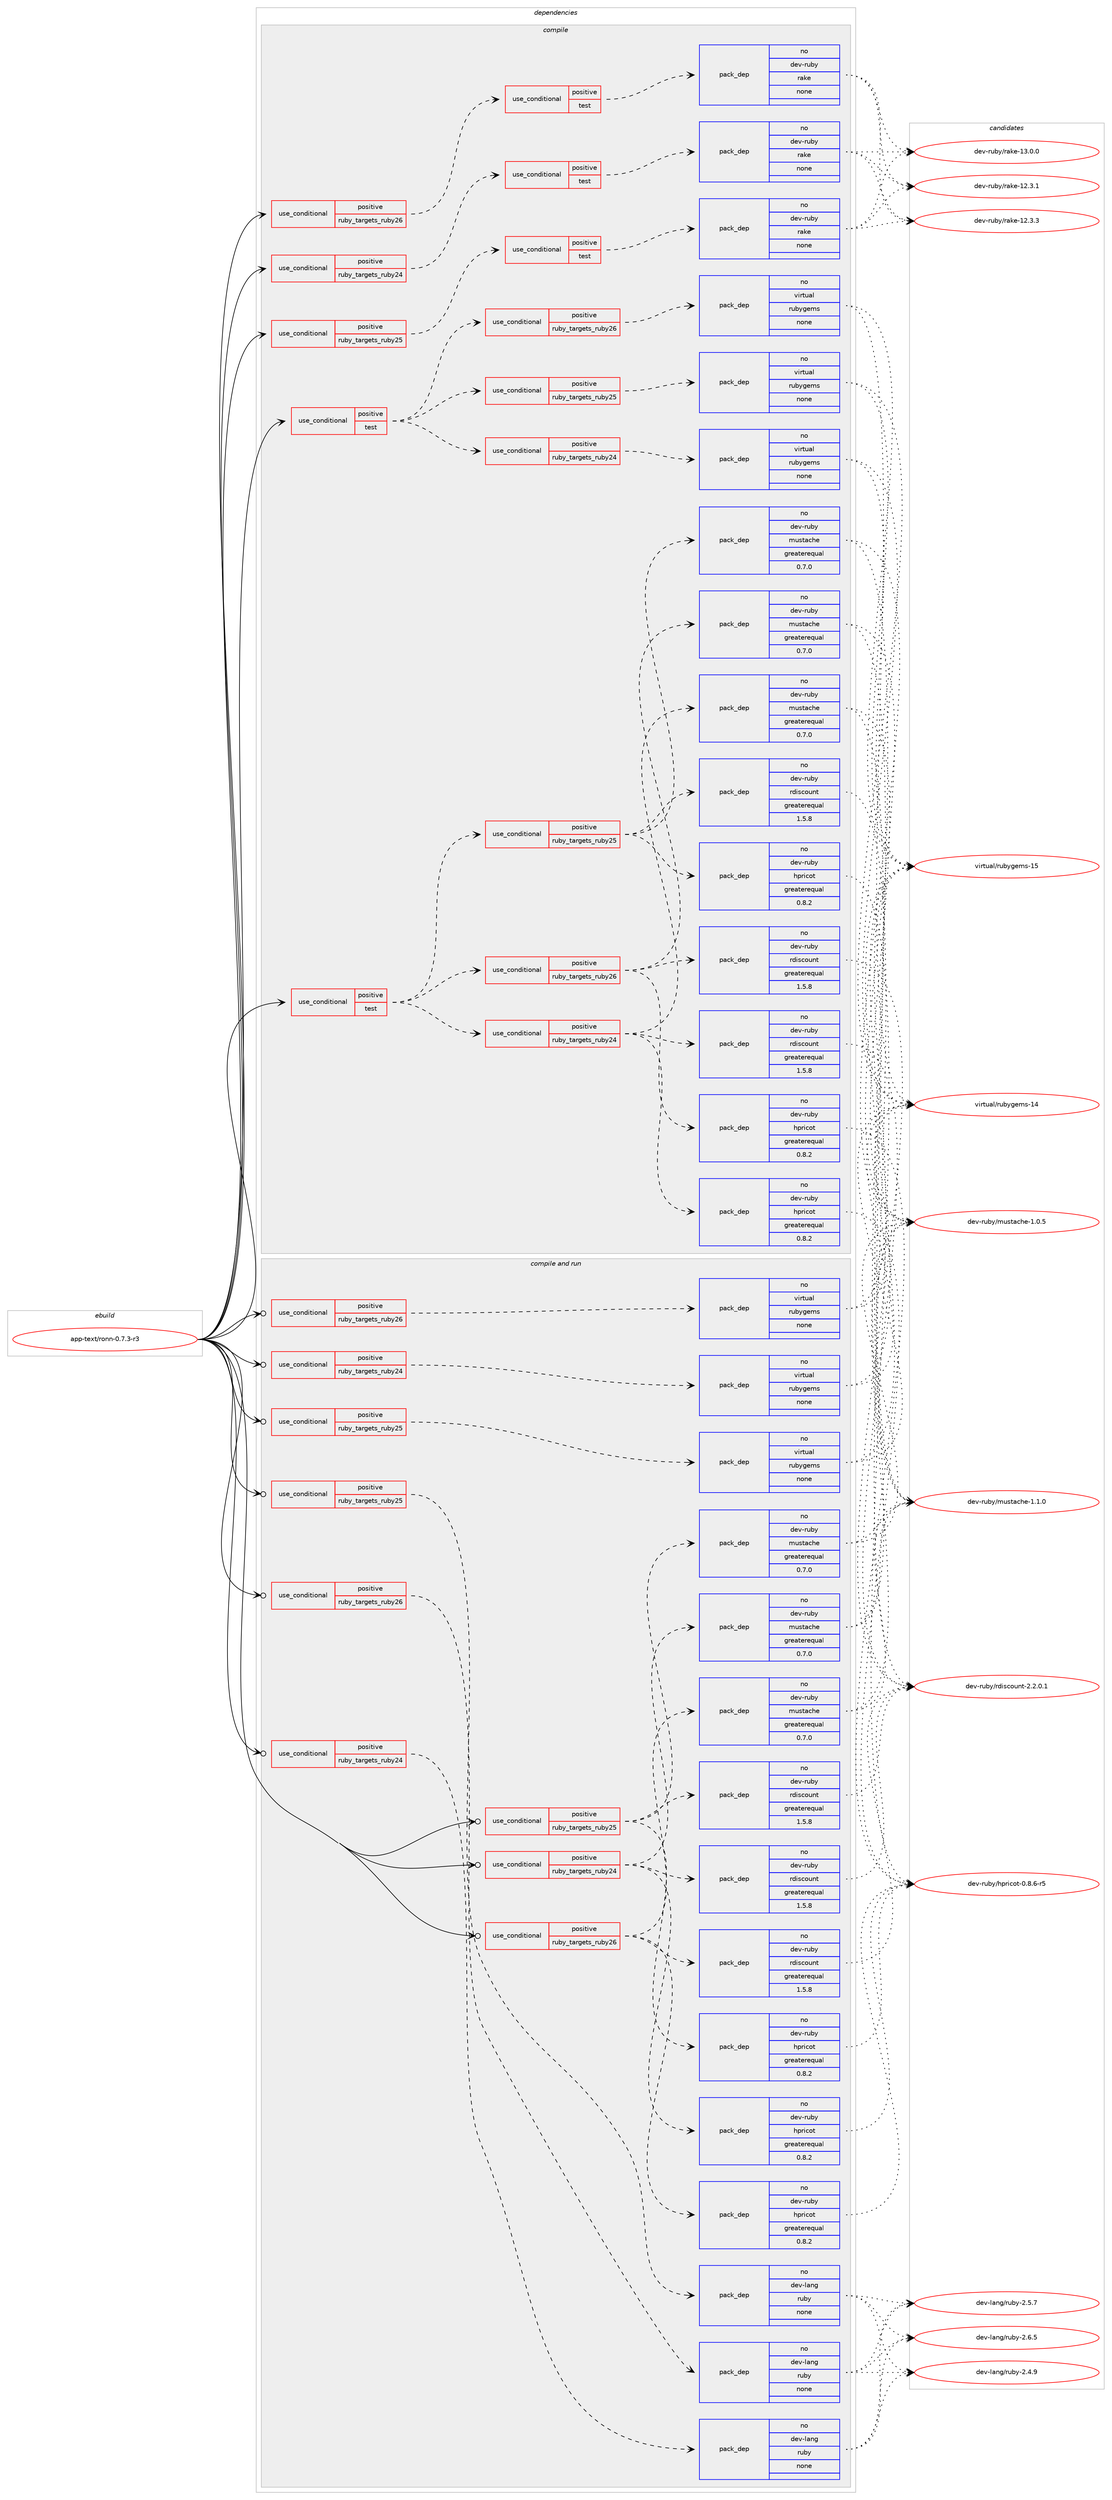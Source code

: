 digraph prolog {

# *************
# Graph options
# *************

newrank=true;
concentrate=true;
compound=true;
graph [rankdir=LR,fontname=Helvetica,fontsize=10,ranksep=1.5];#, ranksep=2.5, nodesep=0.2];
edge  [arrowhead=vee];
node  [fontname=Helvetica,fontsize=10];

# **********
# The ebuild
# **********

subgraph cluster_leftcol {
color=gray;
rank=same;
label=<<i>ebuild</i>>;
id [label="app-text/ronn-0.7.3-r3", color=red, width=4, href="../app-text/ronn-0.7.3-r3.svg"];
}

# ****************
# The dependencies
# ****************

subgraph cluster_midcol {
color=gray;
label=<<i>dependencies</i>>;
subgraph cluster_compile {
fillcolor="#eeeeee";
style=filled;
label=<<i>compile</i>>;
subgraph cond121851 {
dependency511852 [label=<<TABLE BORDER="0" CELLBORDER="1" CELLSPACING="0" CELLPADDING="4"><TR><TD ROWSPAN="3" CELLPADDING="10">use_conditional</TD></TR><TR><TD>positive</TD></TR><TR><TD>ruby_targets_ruby24</TD></TR></TABLE>>, shape=none, color=red];
subgraph cond121852 {
dependency511853 [label=<<TABLE BORDER="0" CELLBORDER="1" CELLSPACING="0" CELLPADDING="4"><TR><TD ROWSPAN="3" CELLPADDING="10">use_conditional</TD></TR><TR><TD>positive</TD></TR><TR><TD>test</TD></TR></TABLE>>, shape=none, color=red];
subgraph pack380730 {
dependency511854 [label=<<TABLE BORDER="0" CELLBORDER="1" CELLSPACING="0" CELLPADDING="4" WIDTH="220"><TR><TD ROWSPAN="6" CELLPADDING="30">pack_dep</TD></TR><TR><TD WIDTH="110">no</TD></TR><TR><TD>dev-ruby</TD></TR><TR><TD>rake</TD></TR><TR><TD>none</TD></TR><TR><TD></TD></TR></TABLE>>, shape=none, color=blue];
}
dependency511853:e -> dependency511854:w [weight=20,style="dashed",arrowhead="vee"];
}
dependency511852:e -> dependency511853:w [weight=20,style="dashed",arrowhead="vee"];
}
id:e -> dependency511852:w [weight=20,style="solid",arrowhead="vee"];
subgraph cond121853 {
dependency511855 [label=<<TABLE BORDER="0" CELLBORDER="1" CELLSPACING="0" CELLPADDING="4"><TR><TD ROWSPAN="3" CELLPADDING="10">use_conditional</TD></TR><TR><TD>positive</TD></TR><TR><TD>ruby_targets_ruby25</TD></TR></TABLE>>, shape=none, color=red];
subgraph cond121854 {
dependency511856 [label=<<TABLE BORDER="0" CELLBORDER="1" CELLSPACING="0" CELLPADDING="4"><TR><TD ROWSPAN="3" CELLPADDING="10">use_conditional</TD></TR><TR><TD>positive</TD></TR><TR><TD>test</TD></TR></TABLE>>, shape=none, color=red];
subgraph pack380731 {
dependency511857 [label=<<TABLE BORDER="0" CELLBORDER="1" CELLSPACING="0" CELLPADDING="4" WIDTH="220"><TR><TD ROWSPAN="6" CELLPADDING="30">pack_dep</TD></TR><TR><TD WIDTH="110">no</TD></TR><TR><TD>dev-ruby</TD></TR><TR><TD>rake</TD></TR><TR><TD>none</TD></TR><TR><TD></TD></TR></TABLE>>, shape=none, color=blue];
}
dependency511856:e -> dependency511857:w [weight=20,style="dashed",arrowhead="vee"];
}
dependency511855:e -> dependency511856:w [weight=20,style="dashed",arrowhead="vee"];
}
id:e -> dependency511855:w [weight=20,style="solid",arrowhead="vee"];
subgraph cond121855 {
dependency511858 [label=<<TABLE BORDER="0" CELLBORDER="1" CELLSPACING="0" CELLPADDING="4"><TR><TD ROWSPAN="3" CELLPADDING="10">use_conditional</TD></TR><TR><TD>positive</TD></TR><TR><TD>ruby_targets_ruby26</TD></TR></TABLE>>, shape=none, color=red];
subgraph cond121856 {
dependency511859 [label=<<TABLE BORDER="0" CELLBORDER="1" CELLSPACING="0" CELLPADDING="4"><TR><TD ROWSPAN="3" CELLPADDING="10">use_conditional</TD></TR><TR><TD>positive</TD></TR><TR><TD>test</TD></TR></TABLE>>, shape=none, color=red];
subgraph pack380732 {
dependency511860 [label=<<TABLE BORDER="0" CELLBORDER="1" CELLSPACING="0" CELLPADDING="4" WIDTH="220"><TR><TD ROWSPAN="6" CELLPADDING="30">pack_dep</TD></TR><TR><TD WIDTH="110">no</TD></TR><TR><TD>dev-ruby</TD></TR><TR><TD>rake</TD></TR><TR><TD>none</TD></TR><TR><TD></TD></TR></TABLE>>, shape=none, color=blue];
}
dependency511859:e -> dependency511860:w [weight=20,style="dashed",arrowhead="vee"];
}
dependency511858:e -> dependency511859:w [weight=20,style="dashed",arrowhead="vee"];
}
id:e -> dependency511858:w [weight=20,style="solid",arrowhead="vee"];
subgraph cond121857 {
dependency511861 [label=<<TABLE BORDER="0" CELLBORDER="1" CELLSPACING="0" CELLPADDING="4"><TR><TD ROWSPAN="3" CELLPADDING="10">use_conditional</TD></TR><TR><TD>positive</TD></TR><TR><TD>test</TD></TR></TABLE>>, shape=none, color=red];
subgraph cond121858 {
dependency511862 [label=<<TABLE BORDER="0" CELLBORDER="1" CELLSPACING="0" CELLPADDING="4"><TR><TD ROWSPAN="3" CELLPADDING="10">use_conditional</TD></TR><TR><TD>positive</TD></TR><TR><TD>ruby_targets_ruby24</TD></TR></TABLE>>, shape=none, color=red];
subgraph pack380733 {
dependency511863 [label=<<TABLE BORDER="0" CELLBORDER="1" CELLSPACING="0" CELLPADDING="4" WIDTH="220"><TR><TD ROWSPAN="6" CELLPADDING="30">pack_dep</TD></TR><TR><TD WIDTH="110">no</TD></TR><TR><TD>dev-ruby</TD></TR><TR><TD>hpricot</TD></TR><TR><TD>greaterequal</TD></TR><TR><TD>0.8.2</TD></TR></TABLE>>, shape=none, color=blue];
}
dependency511862:e -> dependency511863:w [weight=20,style="dashed",arrowhead="vee"];
subgraph pack380734 {
dependency511864 [label=<<TABLE BORDER="0" CELLBORDER="1" CELLSPACING="0" CELLPADDING="4" WIDTH="220"><TR><TD ROWSPAN="6" CELLPADDING="30">pack_dep</TD></TR><TR><TD WIDTH="110">no</TD></TR><TR><TD>dev-ruby</TD></TR><TR><TD>mustache</TD></TR><TR><TD>greaterequal</TD></TR><TR><TD>0.7.0</TD></TR></TABLE>>, shape=none, color=blue];
}
dependency511862:e -> dependency511864:w [weight=20,style="dashed",arrowhead="vee"];
subgraph pack380735 {
dependency511865 [label=<<TABLE BORDER="0" CELLBORDER="1" CELLSPACING="0" CELLPADDING="4" WIDTH="220"><TR><TD ROWSPAN="6" CELLPADDING="30">pack_dep</TD></TR><TR><TD WIDTH="110">no</TD></TR><TR><TD>dev-ruby</TD></TR><TR><TD>rdiscount</TD></TR><TR><TD>greaterequal</TD></TR><TR><TD>1.5.8</TD></TR></TABLE>>, shape=none, color=blue];
}
dependency511862:e -> dependency511865:w [weight=20,style="dashed",arrowhead="vee"];
}
dependency511861:e -> dependency511862:w [weight=20,style="dashed",arrowhead="vee"];
subgraph cond121859 {
dependency511866 [label=<<TABLE BORDER="0" CELLBORDER="1" CELLSPACING="0" CELLPADDING="4"><TR><TD ROWSPAN="3" CELLPADDING="10">use_conditional</TD></TR><TR><TD>positive</TD></TR><TR><TD>ruby_targets_ruby25</TD></TR></TABLE>>, shape=none, color=red];
subgraph pack380736 {
dependency511867 [label=<<TABLE BORDER="0" CELLBORDER="1" CELLSPACING="0" CELLPADDING="4" WIDTH="220"><TR><TD ROWSPAN="6" CELLPADDING="30">pack_dep</TD></TR><TR><TD WIDTH="110">no</TD></TR><TR><TD>dev-ruby</TD></TR><TR><TD>hpricot</TD></TR><TR><TD>greaterequal</TD></TR><TR><TD>0.8.2</TD></TR></TABLE>>, shape=none, color=blue];
}
dependency511866:e -> dependency511867:w [weight=20,style="dashed",arrowhead="vee"];
subgraph pack380737 {
dependency511868 [label=<<TABLE BORDER="0" CELLBORDER="1" CELLSPACING="0" CELLPADDING="4" WIDTH="220"><TR><TD ROWSPAN="6" CELLPADDING="30">pack_dep</TD></TR><TR><TD WIDTH="110">no</TD></TR><TR><TD>dev-ruby</TD></TR><TR><TD>mustache</TD></TR><TR><TD>greaterequal</TD></TR><TR><TD>0.7.0</TD></TR></TABLE>>, shape=none, color=blue];
}
dependency511866:e -> dependency511868:w [weight=20,style="dashed",arrowhead="vee"];
subgraph pack380738 {
dependency511869 [label=<<TABLE BORDER="0" CELLBORDER="1" CELLSPACING="0" CELLPADDING="4" WIDTH="220"><TR><TD ROWSPAN="6" CELLPADDING="30">pack_dep</TD></TR><TR><TD WIDTH="110">no</TD></TR><TR><TD>dev-ruby</TD></TR><TR><TD>rdiscount</TD></TR><TR><TD>greaterequal</TD></TR><TR><TD>1.5.8</TD></TR></TABLE>>, shape=none, color=blue];
}
dependency511866:e -> dependency511869:w [weight=20,style="dashed",arrowhead="vee"];
}
dependency511861:e -> dependency511866:w [weight=20,style="dashed",arrowhead="vee"];
subgraph cond121860 {
dependency511870 [label=<<TABLE BORDER="0" CELLBORDER="1" CELLSPACING="0" CELLPADDING="4"><TR><TD ROWSPAN="3" CELLPADDING="10">use_conditional</TD></TR><TR><TD>positive</TD></TR><TR><TD>ruby_targets_ruby26</TD></TR></TABLE>>, shape=none, color=red];
subgraph pack380739 {
dependency511871 [label=<<TABLE BORDER="0" CELLBORDER="1" CELLSPACING="0" CELLPADDING="4" WIDTH="220"><TR><TD ROWSPAN="6" CELLPADDING="30">pack_dep</TD></TR><TR><TD WIDTH="110">no</TD></TR><TR><TD>dev-ruby</TD></TR><TR><TD>hpricot</TD></TR><TR><TD>greaterequal</TD></TR><TR><TD>0.8.2</TD></TR></TABLE>>, shape=none, color=blue];
}
dependency511870:e -> dependency511871:w [weight=20,style="dashed",arrowhead="vee"];
subgraph pack380740 {
dependency511872 [label=<<TABLE BORDER="0" CELLBORDER="1" CELLSPACING="0" CELLPADDING="4" WIDTH="220"><TR><TD ROWSPAN="6" CELLPADDING="30">pack_dep</TD></TR><TR><TD WIDTH="110">no</TD></TR><TR><TD>dev-ruby</TD></TR><TR><TD>mustache</TD></TR><TR><TD>greaterequal</TD></TR><TR><TD>0.7.0</TD></TR></TABLE>>, shape=none, color=blue];
}
dependency511870:e -> dependency511872:w [weight=20,style="dashed",arrowhead="vee"];
subgraph pack380741 {
dependency511873 [label=<<TABLE BORDER="0" CELLBORDER="1" CELLSPACING="0" CELLPADDING="4" WIDTH="220"><TR><TD ROWSPAN="6" CELLPADDING="30">pack_dep</TD></TR><TR><TD WIDTH="110">no</TD></TR><TR><TD>dev-ruby</TD></TR><TR><TD>rdiscount</TD></TR><TR><TD>greaterequal</TD></TR><TR><TD>1.5.8</TD></TR></TABLE>>, shape=none, color=blue];
}
dependency511870:e -> dependency511873:w [weight=20,style="dashed",arrowhead="vee"];
}
dependency511861:e -> dependency511870:w [weight=20,style="dashed",arrowhead="vee"];
}
id:e -> dependency511861:w [weight=20,style="solid",arrowhead="vee"];
subgraph cond121861 {
dependency511874 [label=<<TABLE BORDER="0" CELLBORDER="1" CELLSPACING="0" CELLPADDING="4"><TR><TD ROWSPAN="3" CELLPADDING="10">use_conditional</TD></TR><TR><TD>positive</TD></TR><TR><TD>test</TD></TR></TABLE>>, shape=none, color=red];
subgraph cond121862 {
dependency511875 [label=<<TABLE BORDER="0" CELLBORDER="1" CELLSPACING="0" CELLPADDING="4"><TR><TD ROWSPAN="3" CELLPADDING="10">use_conditional</TD></TR><TR><TD>positive</TD></TR><TR><TD>ruby_targets_ruby24</TD></TR></TABLE>>, shape=none, color=red];
subgraph pack380742 {
dependency511876 [label=<<TABLE BORDER="0" CELLBORDER="1" CELLSPACING="0" CELLPADDING="4" WIDTH="220"><TR><TD ROWSPAN="6" CELLPADDING="30">pack_dep</TD></TR><TR><TD WIDTH="110">no</TD></TR><TR><TD>virtual</TD></TR><TR><TD>rubygems</TD></TR><TR><TD>none</TD></TR><TR><TD></TD></TR></TABLE>>, shape=none, color=blue];
}
dependency511875:e -> dependency511876:w [weight=20,style="dashed",arrowhead="vee"];
}
dependency511874:e -> dependency511875:w [weight=20,style="dashed",arrowhead="vee"];
subgraph cond121863 {
dependency511877 [label=<<TABLE BORDER="0" CELLBORDER="1" CELLSPACING="0" CELLPADDING="4"><TR><TD ROWSPAN="3" CELLPADDING="10">use_conditional</TD></TR><TR><TD>positive</TD></TR><TR><TD>ruby_targets_ruby25</TD></TR></TABLE>>, shape=none, color=red];
subgraph pack380743 {
dependency511878 [label=<<TABLE BORDER="0" CELLBORDER="1" CELLSPACING="0" CELLPADDING="4" WIDTH="220"><TR><TD ROWSPAN="6" CELLPADDING="30">pack_dep</TD></TR><TR><TD WIDTH="110">no</TD></TR><TR><TD>virtual</TD></TR><TR><TD>rubygems</TD></TR><TR><TD>none</TD></TR><TR><TD></TD></TR></TABLE>>, shape=none, color=blue];
}
dependency511877:e -> dependency511878:w [weight=20,style="dashed",arrowhead="vee"];
}
dependency511874:e -> dependency511877:w [weight=20,style="dashed",arrowhead="vee"];
subgraph cond121864 {
dependency511879 [label=<<TABLE BORDER="0" CELLBORDER="1" CELLSPACING="0" CELLPADDING="4"><TR><TD ROWSPAN="3" CELLPADDING="10">use_conditional</TD></TR><TR><TD>positive</TD></TR><TR><TD>ruby_targets_ruby26</TD></TR></TABLE>>, shape=none, color=red];
subgraph pack380744 {
dependency511880 [label=<<TABLE BORDER="0" CELLBORDER="1" CELLSPACING="0" CELLPADDING="4" WIDTH="220"><TR><TD ROWSPAN="6" CELLPADDING="30">pack_dep</TD></TR><TR><TD WIDTH="110">no</TD></TR><TR><TD>virtual</TD></TR><TR><TD>rubygems</TD></TR><TR><TD>none</TD></TR><TR><TD></TD></TR></TABLE>>, shape=none, color=blue];
}
dependency511879:e -> dependency511880:w [weight=20,style="dashed",arrowhead="vee"];
}
dependency511874:e -> dependency511879:w [weight=20,style="dashed",arrowhead="vee"];
}
id:e -> dependency511874:w [weight=20,style="solid",arrowhead="vee"];
}
subgraph cluster_compileandrun {
fillcolor="#eeeeee";
style=filled;
label=<<i>compile and run</i>>;
subgraph cond121865 {
dependency511881 [label=<<TABLE BORDER="0" CELLBORDER="1" CELLSPACING="0" CELLPADDING="4"><TR><TD ROWSPAN="3" CELLPADDING="10">use_conditional</TD></TR><TR><TD>positive</TD></TR><TR><TD>ruby_targets_ruby24</TD></TR></TABLE>>, shape=none, color=red];
subgraph pack380745 {
dependency511882 [label=<<TABLE BORDER="0" CELLBORDER="1" CELLSPACING="0" CELLPADDING="4" WIDTH="220"><TR><TD ROWSPAN="6" CELLPADDING="30">pack_dep</TD></TR><TR><TD WIDTH="110">no</TD></TR><TR><TD>dev-lang</TD></TR><TR><TD>ruby</TD></TR><TR><TD>none</TD></TR><TR><TD></TD></TR></TABLE>>, shape=none, color=blue];
}
dependency511881:e -> dependency511882:w [weight=20,style="dashed",arrowhead="vee"];
}
id:e -> dependency511881:w [weight=20,style="solid",arrowhead="odotvee"];
subgraph cond121866 {
dependency511883 [label=<<TABLE BORDER="0" CELLBORDER="1" CELLSPACING="0" CELLPADDING="4"><TR><TD ROWSPAN="3" CELLPADDING="10">use_conditional</TD></TR><TR><TD>positive</TD></TR><TR><TD>ruby_targets_ruby24</TD></TR></TABLE>>, shape=none, color=red];
subgraph pack380746 {
dependency511884 [label=<<TABLE BORDER="0" CELLBORDER="1" CELLSPACING="0" CELLPADDING="4" WIDTH="220"><TR><TD ROWSPAN="6" CELLPADDING="30">pack_dep</TD></TR><TR><TD WIDTH="110">no</TD></TR><TR><TD>dev-ruby</TD></TR><TR><TD>hpricot</TD></TR><TR><TD>greaterequal</TD></TR><TR><TD>0.8.2</TD></TR></TABLE>>, shape=none, color=blue];
}
dependency511883:e -> dependency511884:w [weight=20,style="dashed",arrowhead="vee"];
subgraph pack380747 {
dependency511885 [label=<<TABLE BORDER="0" CELLBORDER="1" CELLSPACING="0" CELLPADDING="4" WIDTH="220"><TR><TD ROWSPAN="6" CELLPADDING="30">pack_dep</TD></TR><TR><TD WIDTH="110">no</TD></TR><TR><TD>dev-ruby</TD></TR><TR><TD>mustache</TD></TR><TR><TD>greaterequal</TD></TR><TR><TD>0.7.0</TD></TR></TABLE>>, shape=none, color=blue];
}
dependency511883:e -> dependency511885:w [weight=20,style="dashed",arrowhead="vee"];
subgraph pack380748 {
dependency511886 [label=<<TABLE BORDER="0" CELLBORDER="1" CELLSPACING="0" CELLPADDING="4" WIDTH="220"><TR><TD ROWSPAN="6" CELLPADDING="30">pack_dep</TD></TR><TR><TD WIDTH="110">no</TD></TR><TR><TD>dev-ruby</TD></TR><TR><TD>rdiscount</TD></TR><TR><TD>greaterequal</TD></TR><TR><TD>1.5.8</TD></TR></TABLE>>, shape=none, color=blue];
}
dependency511883:e -> dependency511886:w [weight=20,style="dashed",arrowhead="vee"];
}
id:e -> dependency511883:w [weight=20,style="solid",arrowhead="odotvee"];
subgraph cond121867 {
dependency511887 [label=<<TABLE BORDER="0" CELLBORDER="1" CELLSPACING="0" CELLPADDING="4"><TR><TD ROWSPAN="3" CELLPADDING="10">use_conditional</TD></TR><TR><TD>positive</TD></TR><TR><TD>ruby_targets_ruby24</TD></TR></TABLE>>, shape=none, color=red];
subgraph pack380749 {
dependency511888 [label=<<TABLE BORDER="0" CELLBORDER="1" CELLSPACING="0" CELLPADDING="4" WIDTH="220"><TR><TD ROWSPAN="6" CELLPADDING="30">pack_dep</TD></TR><TR><TD WIDTH="110">no</TD></TR><TR><TD>virtual</TD></TR><TR><TD>rubygems</TD></TR><TR><TD>none</TD></TR><TR><TD></TD></TR></TABLE>>, shape=none, color=blue];
}
dependency511887:e -> dependency511888:w [weight=20,style="dashed",arrowhead="vee"];
}
id:e -> dependency511887:w [weight=20,style="solid",arrowhead="odotvee"];
subgraph cond121868 {
dependency511889 [label=<<TABLE BORDER="0" CELLBORDER="1" CELLSPACING="0" CELLPADDING="4"><TR><TD ROWSPAN="3" CELLPADDING="10">use_conditional</TD></TR><TR><TD>positive</TD></TR><TR><TD>ruby_targets_ruby25</TD></TR></TABLE>>, shape=none, color=red];
subgraph pack380750 {
dependency511890 [label=<<TABLE BORDER="0" CELLBORDER="1" CELLSPACING="0" CELLPADDING="4" WIDTH="220"><TR><TD ROWSPAN="6" CELLPADDING="30">pack_dep</TD></TR><TR><TD WIDTH="110">no</TD></TR><TR><TD>dev-lang</TD></TR><TR><TD>ruby</TD></TR><TR><TD>none</TD></TR><TR><TD></TD></TR></TABLE>>, shape=none, color=blue];
}
dependency511889:e -> dependency511890:w [weight=20,style="dashed",arrowhead="vee"];
}
id:e -> dependency511889:w [weight=20,style="solid",arrowhead="odotvee"];
subgraph cond121869 {
dependency511891 [label=<<TABLE BORDER="0" CELLBORDER="1" CELLSPACING="0" CELLPADDING="4"><TR><TD ROWSPAN="3" CELLPADDING="10">use_conditional</TD></TR><TR><TD>positive</TD></TR><TR><TD>ruby_targets_ruby25</TD></TR></TABLE>>, shape=none, color=red];
subgraph pack380751 {
dependency511892 [label=<<TABLE BORDER="0" CELLBORDER="1" CELLSPACING="0" CELLPADDING="4" WIDTH="220"><TR><TD ROWSPAN="6" CELLPADDING="30">pack_dep</TD></TR><TR><TD WIDTH="110">no</TD></TR><TR><TD>dev-ruby</TD></TR><TR><TD>hpricot</TD></TR><TR><TD>greaterequal</TD></TR><TR><TD>0.8.2</TD></TR></TABLE>>, shape=none, color=blue];
}
dependency511891:e -> dependency511892:w [weight=20,style="dashed",arrowhead="vee"];
subgraph pack380752 {
dependency511893 [label=<<TABLE BORDER="0" CELLBORDER="1" CELLSPACING="0" CELLPADDING="4" WIDTH="220"><TR><TD ROWSPAN="6" CELLPADDING="30">pack_dep</TD></TR><TR><TD WIDTH="110">no</TD></TR><TR><TD>dev-ruby</TD></TR><TR><TD>mustache</TD></TR><TR><TD>greaterequal</TD></TR><TR><TD>0.7.0</TD></TR></TABLE>>, shape=none, color=blue];
}
dependency511891:e -> dependency511893:w [weight=20,style="dashed",arrowhead="vee"];
subgraph pack380753 {
dependency511894 [label=<<TABLE BORDER="0" CELLBORDER="1" CELLSPACING="0" CELLPADDING="4" WIDTH="220"><TR><TD ROWSPAN="6" CELLPADDING="30">pack_dep</TD></TR><TR><TD WIDTH="110">no</TD></TR><TR><TD>dev-ruby</TD></TR><TR><TD>rdiscount</TD></TR><TR><TD>greaterequal</TD></TR><TR><TD>1.5.8</TD></TR></TABLE>>, shape=none, color=blue];
}
dependency511891:e -> dependency511894:w [weight=20,style="dashed",arrowhead="vee"];
}
id:e -> dependency511891:w [weight=20,style="solid",arrowhead="odotvee"];
subgraph cond121870 {
dependency511895 [label=<<TABLE BORDER="0" CELLBORDER="1" CELLSPACING="0" CELLPADDING="4"><TR><TD ROWSPAN="3" CELLPADDING="10">use_conditional</TD></TR><TR><TD>positive</TD></TR><TR><TD>ruby_targets_ruby25</TD></TR></TABLE>>, shape=none, color=red];
subgraph pack380754 {
dependency511896 [label=<<TABLE BORDER="0" CELLBORDER="1" CELLSPACING="0" CELLPADDING="4" WIDTH="220"><TR><TD ROWSPAN="6" CELLPADDING="30">pack_dep</TD></TR><TR><TD WIDTH="110">no</TD></TR><TR><TD>virtual</TD></TR><TR><TD>rubygems</TD></TR><TR><TD>none</TD></TR><TR><TD></TD></TR></TABLE>>, shape=none, color=blue];
}
dependency511895:e -> dependency511896:w [weight=20,style="dashed",arrowhead="vee"];
}
id:e -> dependency511895:w [weight=20,style="solid",arrowhead="odotvee"];
subgraph cond121871 {
dependency511897 [label=<<TABLE BORDER="0" CELLBORDER="1" CELLSPACING="0" CELLPADDING="4"><TR><TD ROWSPAN="3" CELLPADDING="10">use_conditional</TD></TR><TR><TD>positive</TD></TR><TR><TD>ruby_targets_ruby26</TD></TR></TABLE>>, shape=none, color=red];
subgraph pack380755 {
dependency511898 [label=<<TABLE BORDER="0" CELLBORDER="1" CELLSPACING="0" CELLPADDING="4" WIDTH="220"><TR><TD ROWSPAN="6" CELLPADDING="30">pack_dep</TD></TR><TR><TD WIDTH="110">no</TD></TR><TR><TD>dev-lang</TD></TR><TR><TD>ruby</TD></TR><TR><TD>none</TD></TR><TR><TD></TD></TR></TABLE>>, shape=none, color=blue];
}
dependency511897:e -> dependency511898:w [weight=20,style="dashed",arrowhead="vee"];
}
id:e -> dependency511897:w [weight=20,style="solid",arrowhead="odotvee"];
subgraph cond121872 {
dependency511899 [label=<<TABLE BORDER="0" CELLBORDER="1" CELLSPACING="0" CELLPADDING="4"><TR><TD ROWSPAN="3" CELLPADDING="10">use_conditional</TD></TR><TR><TD>positive</TD></TR><TR><TD>ruby_targets_ruby26</TD></TR></TABLE>>, shape=none, color=red];
subgraph pack380756 {
dependency511900 [label=<<TABLE BORDER="0" CELLBORDER="1" CELLSPACING="0" CELLPADDING="4" WIDTH="220"><TR><TD ROWSPAN="6" CELLPADDING="30">pack_dep</TD></TR><TR><TD WIDTH="110">no</TD></TR><TR><TD>dev-ruby</TD></TR><TR><TD>hpricot</TD></TR><TR><TD>greaterequal</TD></TR><TR><TD>0.8.2</TD></TR></TABLE>>, shape=none, color=blue];
}
dependency511899:e -> dependency511900:w [weight=20,style="dashed",arrowhead="vee"];
subgraph pack380757 {
dependency511901 [label=<<TABLE BORDER="0" CELLBORDER="1" CELLSPACING="0" CELLPADDING="4" WIDTH="220"><TR><TD ROWSPAN="6" CELLPADDING="30">pack_dep</TD></TR><TR><TD WIDTH="110">no</TD></TR><TR><TD>dev-ruby</TD></TR><TR><TD>mustache</TD></TR><TR><TD>greaterequal</TD></TR><TR><TD>0.7.0</TD></TR></TABLE>>, shape=none, color=blue];
}
dependency511899:e -> dependency511901:w [weight=20,style="dashed",arrowhead="vee"];
subgraph pack380758 {
dependency511902 [label=<<TABLE BORDER="0" CELLBORDER="1" CELLSPACING="0" CELLPADDING="4" WIDTH="220"><TR><TD ROWSPAN="6" CELLPADDING="30">pack_dep</TD></TR><TR><TD WIDTH="110">no</TD></TR><TR><TD>dev-ruby</TD></TR><TR><TD>rdiscount</TD></TR><TR><TD>greaterequal</TD></TR><TR><TD>1.5.8</TD></TR></TABLE>>, shape=none, color=blue];
}
dependency511899:e -> dependency511902:w [weight=20,style="dashed",arrowhead="vee"];
}
id:e -> dependency511899:w [weight=20,style="solid",arrowhead="odotvee"];
subgraph cond121873 {
dependency511903 [label=<<TABLE BORDER="0" CELLBORDER="1" CELLSPACING="0" CELLPADDING="4"><TR><TD ROWSPAN="3" CELLPADDING="10">use_conditional</TD></TR><TR><TD>positive</TD></TR><TR><TD>ruby_targets_ruby26</TD></TR></TABLE>>, shape=none, color=red];
subgraph pack380759 {
dependency511904 [label=<<TABLE BORDER="0" CELLBORDER="1" CELLSPACING="0" CELLPADDING="4" WIDTH="220"><TR><TD ROWSPAN="6" CELLPADDING="30">pack_dep</TD></TR><TR><TD WIDTH="110">no</TD></TR><TR><TD>virtual</TD></TR><TR><TD>rubygems</TD></TR><TR><TD>none</TD></TR><TR><TD></TD></TR></TABLE>>, shape=none, color=blue];
}
dependency511903:e -> dependency511904:w [weight=20,style="dashed",arrowhead="vee"];
}
id:e -> dependency511903:w [weight=20,style="solid",arrowhead="odotvee"];
}
subgraph cluster_run {
fillcolor="#eeeeee";
style=filled;
label=<<i>run</i>>;
}
}

# **************
# The candidates
# **************

subgraph cluster_choices {
rank=same;
color=gray;
label=<<i>candidates</i>>;

subgraph choice380730 {
color=black;
nodesep=1;
choice1001011184511411798121471149710710145495046514649 [label="dev-ruby/rake-12.3.1", color=red, width=4,href="../dev-ruby/rake-12.3.1.svg"];
choice1001011184511411798121471149710710145495046514651 [label="dev-ruby/rake-12.3.3", color=red, width=4,href="../dev-ruby/rake-12.3.3.svg"];
choice1001011184511411798121471149710710145495146484648 [label="dev-ruby/rake-13.0.0", color=red, width=4,href="../dev-ruby/rake-13.0.0.svg"];
dependency511854:e -> choice1001011184511411798121471149710710145495046514649:w [style=dotted,weight="100"];
dependency511854:e -> choice1001011184511411798121471149710710145495046514651:w [style=dotted,weight="100"];
dependency511854:e -> choice1001011184511411798121471149710710145495146484648:w [style=dotted,weight="100"];
}
subgraph choice380731 {
color=black;
nodesep=1;
choice1001011184511411798121471149710710145495046514649 [label="dev-ruby/rake-12.3.1", color=red, width=4,href="../dev-ruby/rake-12.3.1.svg"];
choice1001011184511411798121471149710710145495046514651 [label="dev-ruby/rake-12.3.3", color=red, width=4,href="../dev-ruby/rake-12.3.3.svg"];
choice1001011184511411798121471149710710145495146484648 [label="dev-ruby/rake-13.0.0", color=red, width=4,href="../dev-ruby/rake-13.0.0.svg"];
dependency511857:e -> choice1001011184511411798121471149710710145495046514649:w [style=dotted,weight="100"];
dependency511857:e -> choice1001011184511411798121471149710710145495046514651:w [style=dotted,weight="100"];
dependency511857:e -> choice1001011184511411798121471149710710145495146484648:w [style=dotted,weight="100"];
}
subgraph choice380732 {
color=black;
nodesep=1;
choice1001011184511411798121471149710710145495046514649 [label="dev-ruby/rake-12.3.1", color=red, width=4,href="../dev-ruby/rake-12.3.1.svg"];
choice1001011184511411798121471149710710145495046514651 [label="dev-ruby/rake-12.3.3", color=red, width=4,href="../dev-ruby/rake-12.3.3.svg"];
choice1001011184511411798121471149710710145495146484648 [label="dev-ruby/rake-13.0.0", color=red, width=4,href="../dev-ruby/rake-13.0.0.svg"];
dependency511860:e -> choice1001011184511411798121471149710710145495046514649:w [style=dotted,weight="100"];
dependency511860:e -> choice1001011184511411798121471149710710145495046514651:w [style=dotted,weight="100"];
dependency511860:e -> choice1001011184511411798121471149710710145495146484648:w [style=dotted,weight="100"];
}
subgraph choice380733 {
color=black;
nodesep=1;
choice100101118451141179812147104112114105991111164548465646544511453 [label="dev-ruby/hpricot-0.8.6-r5", color=red, width=4,href="../dev-ruby/hpricot-0.8.6-r5.svg"];
dependency511863:e -> choice100101118451141179812147104112114105991111164548465646544511453:w [style=dotted,weight="100"];
}
subgraph choice380734 {
color=black;
nodesep=1;
choice1001011184511411798121471091171151169799104101454946484653 [label="dev-ruby/mustache-1.0.5", color=red, width=4,href="../dev-ruby/mustache-1.0.5.svg"];
choice1001011184511411798121471091171151169799104101454946494648 [label="dev-ruby/mustache-1.1.0", color=red, width=4,href="../dev-ruby/mustache-1.1.0.svg"];
dependency511864:e -> choice1001011184511411798121471091171151169799104101454946484653:w [style=dotted,weight="100"];
dependency511864:e -> choice1001011184511411798121471091171151169799104101454946494648:w [style=dotted,weight="100"];
}
subgraph choice380735 {
color=black;
nodesep=1;
choice100101118451141179812147114100105115991111171101164550465046484649 [label="dev-ruby/rdiscount-2.2.0.1", color=red, width=4,href="../dev-ruby/rdiscount-2.2.0.1.svg"];
dependency511865:e -> choice100101118451141179812147114100105115991111171101164550465046484649:w [style=dotted,weight="100"];
}
subgraph choice380736 {
color=black;
nodesep=1;
choice100101118451141179812147104112114105991111164548465646544511453 [label="dev-ruby/hpricot-0.8.6-r5", color=red, width=4,href="../dev-ruby/hpricot-0.8.6-r5.svg"];
dependency511867:e -> choice100101118451141179812147104112114105991111164548465646544511453:w [style=dotted,weight="100"];
}
subgraph choice380737 {
color=black;
nodesep=1;
choice1001011184511411798121471091171151169799104101454946484653 [label="dev-ruby/mustache-1.0.5", color=red, width=4,href="../dev-ruby/mustache-1.0.5.svg"];
choice1001011184511411798121471091171151169799104101454946494648 [label="dev-ruby/mustache-1.1.0", color=red, width=4,href="../dev-ruby/mustache-1.1.0.svg"];
dependency511868:e -> choice1001011184511411798121471091171151169799104101454946484653:w [style=dotted,weight="100"];
dependency511868:e -> choice1001011184511411798121471091171151169799104101454946494648:w [style=dotted,weight="100"];
}
subgraph choice380738 {
color=black;
nodesep=1;
choice100101118451141179812147114100105115991111171101164550465046484649 [label="dev-ruby/rdiscount-2.2.0.1", color=red, width=4,href="../dev-ruby/rdiscount-2.2.0.1.svg"];
dependency511869:e -> choice100101118451141179812147114100105115991111171101164550465046484649:w [style=dotted,weight="100"];
}
subgraph choice380739 {
color=black;
nodesep=1;
choice100101118451141179812147104112114105991111164548465646544511453 [label="dev-ruby/hpricot-0.8.6-r5", color=red, width=4,href="../dev-ruby/hpricot-0.8.6-r5.svg"];
dependency511871:e -> choice100101118451141179812147104112114105991111164548465646544511453:w [style=dotted,weight="100"];
}
subgraph choice380740 {
color=black;
nodesep=1;
choice1001011184511411798121471091171151169799104101454946484653 [label="dev-ruby/mustache-1.0.5", color=red, width=4,href="../dev-ruby/mustache-1.0.5.svg"];
choice1001011184511411798121471091171151169799104101454946494648 [label="dev-ruby/mustache-1.1.0", color=red, width=4,href="../dev-ruby/mustache-1.1.0.svg"];
dependency511872:e -> choice1001011184511411798121471091171151169799104101454946484653:w [style=dotted,weight="100"];
dependency511872:e -> choice1001011184511411798121471091171151169799104101454946494648:w [style=dotted,weight="100"];
}
subgraph choice380741 {
color=black;
nodesep=1;
choice100101118451141179812147114100105115991111171101164550465046484649 [label="dev-ruby/rdiscount-2.2.0.1", color=red, width=4,href="../dev-ruby/rdiscount-2.2.0.1.svg"];
dependency511873:e -> choice100101118451141179812147114100105115991111171101164550465046484649:w [style=dotted,weight="100"];
}
subgraph choice380742 {
color=black;
nodesep=1;
choice118105114116117971084711411798121103101109115454952 [label="virtual/rubygems-14", color=red, width=4,href="../virtual/rubygems-14.svg"];
choice118105114116117971084711411798121103101109115454953 [label="virtual/rubygems-15", color=red, width=4,href="../virtual/rubygems-15.svg"];
dependency511876:e -> choice118105114116117971084711411798121103101109115454952:w [style=dotted,weight="100"];
dependency511876:e -> choice118105114116117971084711411798121103101109115454953:w [style=dotted,weight="100"];
}
subgraph choice380743 {
color=black;
nodesep=1;
choice118105114116117971084711411798121103101109115454952 [label="virtual/rubygems-14", color=red, width=4,href="../virtual/rubygems-14.svg"];
choice118105114116117971084711411798121103101109115454953 [label="virtual/rubygems-15", color=red, width=4,href="../virtual/rubygems-15.svg"];
dependency511878:e -> choice118105114116117971084711411798121103101109115454952:w [style=dotted,weight="100"];
dependency511878:e -> choice118105114116117971084711411798121103101109115454953:w [style=dotted,weight="100"];
}
subgraph choice380744 {
color=black;
nodesep=1;
choice118105114116117971084711411798121103101109115454952 [label="virtual/rubygems-14", color=red, width=4,href="../virtual/rubygems-14.svg"];
choice118105114116117971084711411798121103101109115454953 [label="virtual/rubygems-15", color=red, width=4,href="../virtual/rubygems-15.svg"];
dependency511880:e -> choice118105114116117971084711411798121103101109115454952:w [style=dotted,weight="100"];
dependency511880:e -> choice118105114116117971084711411798121103101109115454953:w [style=dotted,weight="100"];
}
subgraph choice380745 {
color=black;
nodesep=1;
choice10010111845108971101034711411798121455046524657 [label="dev-lang/ruby-2.4.9", color=red, width=4,href="../dev-lang/ruby-2.4.9.svg"];
choice10010111845108971101034711411798121455046534655 [label="dev-lang/ruby-2.5.7", color=red, width=4,href="../dev-lang/ruby-2.5.7.svg"];
choice10010111845108971101034711411798121455046544653 [label="dev-lang/ruby-2.6.5", color=red, width=4,href="../dev-lang/ruby-2.6.5.svg"];
dependency511882:e -> choice10010111845108971101034711411798121455046524657:w [style=dotted,weight="100"];
dependency511882:e -> choice10010111845108971101034711411798121455046534655:w [style=dotted,weight="100"];
dependency511882:e -> choice10010111845108971101034711411798121455046544653:w [style=dotted,weight="100"];
}
subgraph choice380746 {
color=black;
nodesep=1;
choice100101118451141179812147104112114105991111164548465646544511453 [label="dev-ruby/hpricot-0.8.6-r5", color=red, width=4,href="../dev-ruby/hpricot-0.8.6-r5.svg"];
dependency511884:e -> choice100101118451141179812147104112114105991111164548465646544511453:w [style=dotted,weight="100"];
}
subgraph choice380747 {
color=black;
nodesep=1;
choice1001011184511411798121471091171151169799104101454946484653 [label="dev-ruby/mustache-1.0.5", color=red, width=4,href="../dev-ruby/mustache-1.0.5.svg"];
choice1001011184511411798121471091171151169799104101454946494648 [label="dev-ruby/mustache-1.1.0", color=red, width=4,href="../dev-ruby/mustache-1.1.0.svg"];
dependency511885:e -> choice1001011184511411798121471091171151169799104101454946484653:w [style=dotted,weight="100"];
dependency511885:e -> choice1001011184511411798121471091171151169799104101454946494648:w [style=dotted,weight="100"];
}
subgraph choice380748 {
color=black;
nodesep=1;
choice100101118451141179812147114100105115991111171101164550465046484649 [label="dev-ruby/rdiscount-2.2.0.1", color=red, width=4,href="../dev-ruby/rdiscount-2.2.0.1.svg"];
dependency511886:e -> choice100101118451141179812147114100105115991111171101164550465046484649:w [style=dotted,weight="100"];
}
subgraph choice380749 {
color=black;
nodesep=1;
choice118105114116117971084711411798121103101109115454952 [label="virtual/rubygems-14", color=red, width=4,href="../virtual/rubygems-14.svg"];
choice118105114116117971084711411798121103101109115454953 [label="virtual/rubygems-15", color=red, width=4,href="../virtual/rubygems-15.svg"];
dependency511888:e -> choice118105114116117971084711411798121103101109115454952:w [style=dotted,weight="100"];
dependency511888:e -> choice118105114116117971084711411798121103101109115454953:w [style=dotted,weight="100"];
}
subgraph choice380750 {
color=black;
nodesep=1;
choice10010111845108971101034711411798121455046524657 [label="dev-lang/ruby-2.4.9", color=red, width=4,href="../dev-lang/ruby-2.4.9.svg"];
choice10010111845108971101034711411798121455046534655 [label="dev-lang/ruby-2.5.7", color=red, width=4,href="../dev-lang/ruby-2.5.7.svg"];
choice10010111845108971101034711411798121455046544653 [label="dev-lang/ruby-2.6.5", color=red, width=4,href="../dev-lang/ruby-2.6.5.svg"];
dependency511890:e -> choice10010111845108971101034711411798121455046524657:w [style=dotted,weight="100"];
dependency511890:e -> choice10010111845108971101034711411798121455046534655:w [style=dotted,weight="100"];
dependency511890:e -> choice10010111845108971101034711411798121455046544653:w [style=dotted,weight="100"];
}
subgraph choice380751 {
color=black;
nodesep=1;
choice100101118451141179812147104112114105991111164548465646544511453 [label="dev-ruby/hpricot-0.8.6-r5", color=red, width=4,href="../dev-ruby/hpricot-0.8.6-r5.svg"];
dependency511892:e -> choice100101118451141179812147104112114105991111164548465646544511453:w [style=dotted,weight="100"];
}
subgraph choice380752 {
color=black;
nodesep=1;
choice1001011184511411798121471091171151169799104101454946484653 [label="dev-ruby/mustache-1.0.5", color=red, width=4,href="../dev-ruby/mustache-1.0.5.svg"];
choice1001011184511411798121471091171151169799104101454946494648 [label="dev-ruby/mustache-1.1.0", color=red, width=4,href="../dev-ruby/mustache-1.1.0.svg"];
dependency511893:e -> choice1001011184511411798121471091171151169799104101454946484653:w [style=dotted,weight="100"];
dependency511893:e -> choice1001011184511411798121471091171151169799104101454946494648:w [style=dotted,weight="100"];
}
subgraph choice380753 {
color=black;
nodesep=1;
choice100101118451141179812147114100105115991111171101164550465046484649 [label="dev-ruby/rdiscount-2.2.0.1", color=red, width=4,href="../dev-ruby/rdiscount-2.2.0.1.svg"];
dependency511894:e -> choice100101118451141179812147114100105115991111171101164550465046484649:w [style=dotted,weight="100"];
}
subgraph choice380754 {
color=black;
nodesep=1;
choice118105114116117971084711411798121103101109115454952 [label="virtual/rubygems-14", color=red, width=4,href="../virtual/rubygems-14.svg"];
choice118105114116117971084711411798121103101109115454953 [label="virtual/rubygems-15", color=red, width=4,href="../virtual/rubygems-15.svg"];
dependency511896:e -> choice118105114116117971084711411798121103101109115454952:w [style=dotted,weight="100"];
dependency511896:e -> choice118105114116117971084711411798121103101109115454953:w [style=dotted,weight="100"];
}
subgraph choice380755 {
color=black;
nodesep=1;
choice10010111845108971101034711411798121455046524657 [label="dev-lang/ruby-2.4.9", color=red, width=4,href="../dev-lang/ruby-2.4.9.svg"];
choice10010111845108971101034711411798121455046534655 [label="dev-lang/ruby-2.5.7", color=red, width=4,href="../dev-lang/ruby-2.5.7.svg"];
choice10010111845108971101034711411798121455046544653 [label="dev-lang/ruby-2.6.5", color=red, width=4,href="../dev-lang/ruby-2.6.5.svg"];
dependency511898:e -> choice10010111845108971101034711411798121455046524657:w [style=dotted,weight="100"];
dependency511898:e -> choice10010111845108971101034711411798121455046534655:w [style=dotted,weight="100"];
dependency511898:e -> choice10010111845108971101034711411798121455046544653:w [style=dotted,weight="100"];
}
subgraph choice380756 {
color=black;
nodesep=1;
choice100101118451141179812147104112114105991111164548465646544511453 [label="dev-ruby/hpricot-0.8.6-r5", color=red, width=4,href="../dev-ruby/hpricot-0.8.6-r5.svg"];
dependency511900:e -> choice100101118451141179812147104112114105991111164548465646544511453:w [style=dotted,weight="100"];
}
subgraph choice380757 {
color=black;
nodesep=1;
choice1001011184511411798121471091171151169799104101454946484653 [label="dev-ruby/mustache-1.0.5", color=red, width=4,href="../dev-ruby/mustache-1.0.5.svg"];
choice1001011184511411798121471091171151169799104101454946494648 [label="dev-ruby/mustache-1.1.0", color=red, width=4,href="../dev-ruby/mustache-1.1.0.svg"];
dependency511901:e -> choice1001011184511411798121471091171151169799104101454946484653:w [style=dotted,weight="100"];
dependency511901:e -> choice1001011184511411798121471091171151169799104101454946494648:w [style=dotted,weight="100"];
}
subgraph choice380758 {
color=black;
nodesep=1;
choice100101118451141179812147114100105115991111171101164550465046484649 [label="dev-ruby/rdiscount-2.2.0.1", color=red, width=4,href="../dev-ruby/rdiscount-2.2.0.1.svg"];
dependency511902:e -> choice100101118451141179812147114100105115991111171101164550465046484649:w [style=dotted,weight="100"];
}
subgraph choice380759 {
color=black;
nodesep=1;
choice118105114116117971084711411798121103101109115454952 [label="virtual/rubygems-14", color=red, width=4,href="../virtual/rubygems-14.svg"];
choice118105114116117971084711411798121103101109115454953 [label="virtual/rubygems-15", color=red, width=4,href="../virtual/rubygems-15.svg"];
dependency511904:e -> choice118105114116117971084711411798121103101109115454952:w [style=dotted,weight="100"];
dependency511904:e -> choice118105114116117971084711411798121103101109115454953:w [style=dotted,weight="100"];
}
}

}
